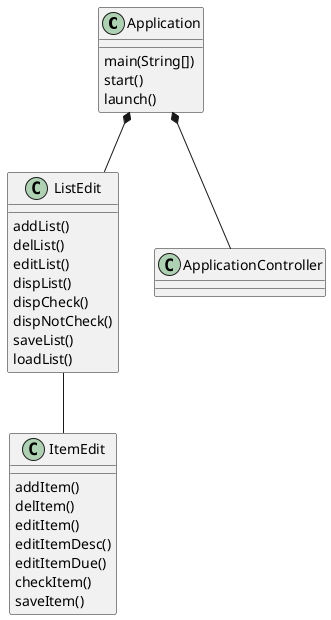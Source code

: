 @startuml
class Application {
    main(String[])
    start()
    launch()
}

Application *-- ListEdit
Application *-- ApplicationController

class ListEdit{
addList()
delList()
editList()
dispList()
dispCheck()
dispNotCheck()
saveList()
loadList()
}

class ItemEdit{
addItem()
delItem()
editItem()
editItemDesc()
editItemDue()
checkItem()
saveItem()
}

ListEdit --ItemEdit

@enduml